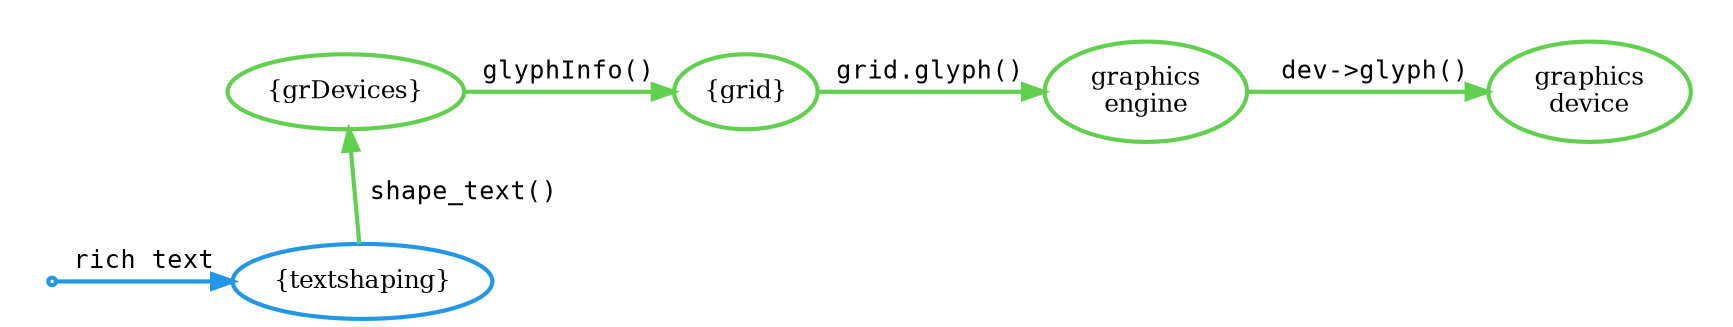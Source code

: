 
digraph G {

    node [style = filled; fillcolor = white,
          color = "#61D04F", penwidth = 2,
          fontcolor = black, fontsize = 12 ];
    edge [color = "#61D04F", penwidth = 2,
          fontcolor = black, fontname = courier, fontsize = 12 ];

    origin [label = "", style = invis];
    origin2 [shape = point,
             color = "#2297E6", penwidth = 2 ];

    grdevices [label = "{grDevices}" ];
    engine [label = "graphics\nengine"];
    device2 [label = "graphics\ndevice"];
    grid [label = "{grid}"];
    shaper [label = "{textshaping}",
            color = "#2297E6", penwidth = 2 ];

    subgraph clusterR {
        origin -> grdevices [style = invis];
        grdevices -> grid [label = "glyphInfo()", fontname = courier];
        grid -> engine [label = "grid.glyph()", fontname = courier];
        engine -> device2 [label = " dev->glyph()", fontname = courier];
        color = none;

        { rank = same; origin; grdevices; grid; engine; device2}
    }

    origin -> origin2 [style = invis];
    origin2 -> shaper [label = "rich text",
                       color = "#2297E6", penwidth = 2 ];
    shaper -> grdevices [label = " shape_text()", fontname = courier];
    { rank = same; origin2; shaper }

}
    
